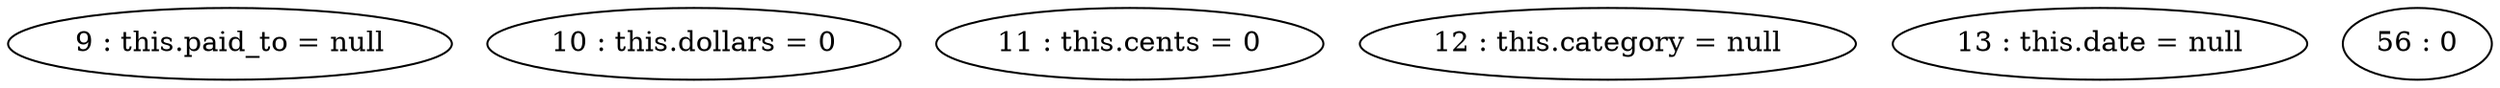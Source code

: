 digraph G {
"9 : this.paid_to = null"
"10 : this.dollars = 0"
"11 : this.cents = 0"
"12 : this.category = null"
"13 : this.date = null"
"56 : 0"
}